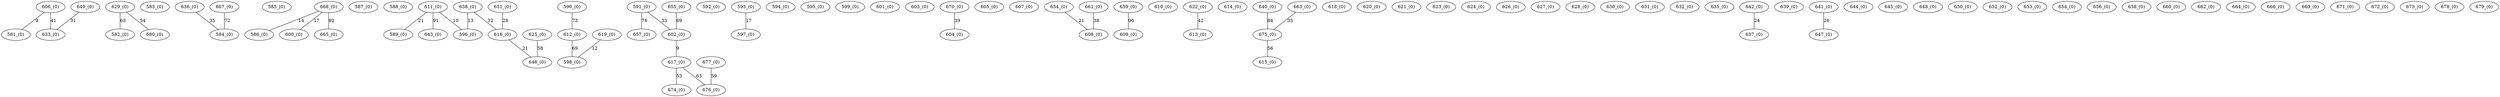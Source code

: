 graph {
    "581_(0)" [kruskal=25,weight=0,]
    "582_(0)" [kruskal=48,weight=0,]
    "583_(0)" [kruskal=2,weight=0,]
    "584_(0)" [kruskal=86,weight=0,]
    "585_(0)" [kruskal=4,weight=0,]
    "586_(0)" [kruskal=87,weight=0,]
    "587_(0)" [kruskal=6,weight=0,]
    "588_(0)" [kruskal=7,weight=0,]
    "589_(0)" [kruskal=44,weight=0,]
    "590_(0)" [kruskal=9,weight=0,]
    "591_(0)" [kruskal=74,weight=0,]
    "592_(0)" [kruskal=11,weight=0,]
    "593_(0)" [kruskal=12,weight=0,]
    "594_(0)" [kruskal=13,weight=0,]
    "595_(0)" [kruskal=14,weight=0,]
    "596_(0)" [kruskal=44,weight=0,]
    "597_(0)" [kruskal=12,weight=0,]
    "598_(0)" [kruskal=9,weight=0,]
    "599_(0)" [kruskal=18,weight=0,]
    "600_(0)" [kruskal=87,weight=0,]
    "601_(0)" [kruskal=20,weight=0,]
    "602_(0)" [kruskal=74,weight=0,]
    "603_(0)" [kruskal=22,weight=0,]
    "604_(0)" [kruskal=89,weight=0,]
    "605_(0)" [kruskal=24,weight=0,]
    "606_(0)" [kruskal=25,weight=0,]
    "607_(0)" [kruskal=26,weight=0,]
    "608_(0)" [kruskal=80,weight=0,]
    "609_(0)" [kruskal=78,weight=0,]
    "610_(0)" [kruskal=29,weight=0,]
    "611_(0)" [kruskal=44,weight=0,]
    "612_(0)" [kruskal=9,weight=0,]
    "613_(0)" [kruskal=41,weight=0,]
    "614_(0)" [kruskal=33,weight=0,]
    "615_(0)" [kruskal=59,weight=0,]
    "616_(0)" [kruskal=44,weight=0,]
    "617_(0)" [kruskal=74,weight=0,]
    "618_(0)" [kruskal=37,weight=0,]
    "619_(0)" [kruskal=9,weight=0,]
    "620_(0)" [kruskal=39,weight=0,]
    "621_(0)" [kruskal=40,weight=0,]
    "622_(0)" [kruskal=41,weight=0,]
    "623_(0)" [kruskal=42,weight=0,]
    "624_(0)" [kruskal=43,weight=0,]
    "625_(0)" [kruskal=44,weight=0,]
    "626_(0)" [kruskal=45,weight=0,]
    "627_(0)" [kruskal=46,weight=0,]
    "628_(0)" [kruskal=47,weight=0,]
    "629_(0)" [kruskal=48,weight=0,]
    "630_(0)" [kruskal=49,weight=0,]
    "631_(0)" [kruskal=50,weight=0,]
    "632_(0)" [kruskal=51,weight=0,]
    "633_(0)" [kruskal=25,weight=0,]
    "634_(0)" [kruskal=80,weight=0,]
    "635_(0)" [kruskal=54,weight=0,]
    "636_(0)" [kruskal=86,weight=0,]
    "637_(0)" [kruskal=61,weight=0,]
    "638_(0)" [kruskal=44,weight=0,]
    "639_(0)" [kruskal=58,weight=0,]
    "640_(0)" [kruskal=59,weight=0,]
    "641_(0)" [kruskal=60,weight=0,]
    "642_(0)" [kruskal=61,weight=0,]
    "643_(0)" [kruskal=44,weight=0,]
    "644_(0)" [kruskal=63,weight=0,]
    "645_(0)" [kruskal=64,weight=0,]
    "646_(0)" [kruskal=44,weight=0,]
    "647_(0)" [kruskal=60,weight=0,]
    "648_(0)" [kruskal=67,weight=0,]
    "649_(0)" [kruskal=25,weight=0,]
    "650_(0)" [kruskal=69,weight=0,]
    "651_(0)" [kruskal=44,weight=0,]
    "652_(0)" [kruskal=71,weight=0,]
    "653_(0)" [kruskal=72,weight=0,]
    "654_(0)" [kruskal=73,weight=0,]
    "655_(0)" [kruskal=74,weight=0,]
    "656_(0)" [kruskal=75,weight=0,]
    "657_(0)" [kruskal=74,weight=0,]
    "658_(0)" [kruskal=77,weight=0,]
    "659_(0)" [kruskal=78,weight=0,]
    "660_(0)" [kruskal=79,weight=0,]
    "661_(0)" [kruskal=80,weight=0,]
    "662_(0)" [kruskal=81,weight=0,]
    "663_(0)" [kruskal=59,weight=0,]
    "664_(0)" [kruskal=83,weight=0,]
    "665_(0)" [kruskal=87,weight=0,]
    "666_(0)" [kruskal=85,weight=0,]
    "667_(0)" [kruskal=86,weight=0,]
    "668_(0)" [kruskal=87,weight=0,]
    "669_(0)" [kruskal=88,weight=0,]
    "670_(0)" [kruskal=89,weight=0,]
    "671_(0)" [kruskal=90,weight=0,]
    "672_(0)" [kruskal=91,weight=0,]
    "673_(0)" [kruskal=92,weight=0,]
    "674_(0)" [kruskal=74,weight=0,]
    "675_(0)" [kruskal=59,weight=0,]
    "676_(0)" [kruskal=74,weight=0,]
    "677_(0)" [kruskal=74,weight=0,]
    "678_(0)" [kruskal=97,weight=0,]
    "679_(0)" [kruskal=98,weight=0,]
    "680_(0)" [kruskal=48,weight=0,]
    "606_(0)" -- "581_(0)" [label=9, weight=9]
    "602_(0)" -- "617_(0)" [label=9, weight=9]
    "611_(0)" -- "596_(0)" [label=10, weight=10]
    "619_(0)" -- "598_(0)" [label=12, weight=12]
    "638_(0)" -- "596_(0)" [label=13, weight=13]
    "668_(0)" -- "586_(0)" [label=14, weight=14]
    "668_(0)" -- "600_(0)" [label=17, weight=17]
    "593_(0)" -- "597_(0)" [label=17, weight=17]
    "616_(0)" -- "646_(0)" [label=21, weight=21]
    "611_(0)" -- "589_(0)" [label=21, weight=21]
    "634_(0)" -- "608_(0)" [label=21, weight=21]
    "642_(0)" -- "637_(0)" [label=24, weight=24]
    "641_(0)" -- "647_(0)" [label=26, weight=26]
    "651_(0)" -- "616_(0)" [label=28, weight=28]
    "649_(0)" -- "633_(0)" [label=31, weight=31]
    "638_(0)" -- "616_(0)" [label=32, weight=32]
    "591_(0)" -- "602_(0)" [label=33, weight=33]
    "663_(0)" -- "675_(0)" [label=33, weight=33]
    "636_(0)" -- "584_(0)" [label=35, weight=35]
    "661_(0)" -- "608_(0)" [label=38, weight=38]
    "670_(0)" -- "604_(0)" [label=39, weight=39]
    "606_(0)" -- "633_(0)" [label=41, weight=41]
    "622_(0)" -- "613_(0)" [label=42, weight=42]
    "617_(0)" -- "674_(0)" [label=53, weight=53]
    "629_(0)" -- "680_(0)" [label=54, weight=54]
    "675_(0)" -- "615_(0)" [label=56, weight=56]
    "625_(0)" -- "646_(0)" [label=58, weight=58]
    "677_(0)" -- "676_(0)" [label=59, weight=59]
    "629_(0)" -- "582_(0)" [label=63, weight=63]
    "617_(0)" -- "676_(0)" [label=63, weight=63]
    "612_(0)" -- "598_(0)" [label=69, weight=69]
    "655_(0)" -- "602_(0)" [label=69, weight=69]
    "667_(0)" -- "584_(0)" [label=72, weight=72]
    "590_(0)" -- "612_(0)" [label=73, weight=73]
    "591_(0)" -- "657_(0)" [label=76, weight=76]
    "640_(0)" -- "675_(0)" [label=84, weight=84]
    "611_(0)" -- "643_(0)" [label=91, weight=91]
    "668_(0)" -- "665_(0)" [label=92, weight=92]
    "659_(0)" -- "609_(0)" [label=96, weight=96]
}
